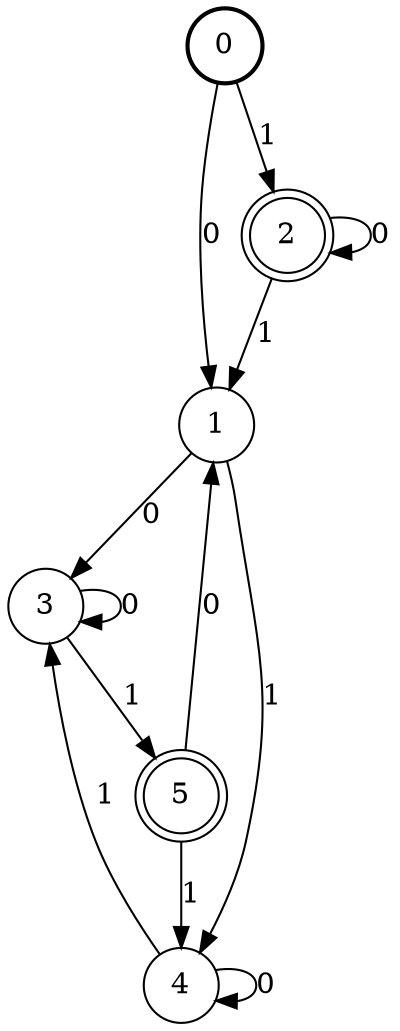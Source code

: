digraph Automat {
    node [shape = circle];
    0 [style = "bold"];
    0 -> 1 [label = "0"];
    0 -> 2 [label = "1"];
    1 -> 3 [label = "0"];
    1 -> 4 [label = "1"];
    2 [peripheries=2]
    2 -> 2 [label = "0"];
    2 -> 1 [label = "1"];
    3 -> 3 [label = "0"];
    3 -> 5 [label = "1"];
    4 -> 4 [label = "0"];
    4 -> 3 [label = "1"];
    5 [peripheries=2]
    5 -> 1 [label = "0"];
    5 -> 4 [label = "1"];
}
